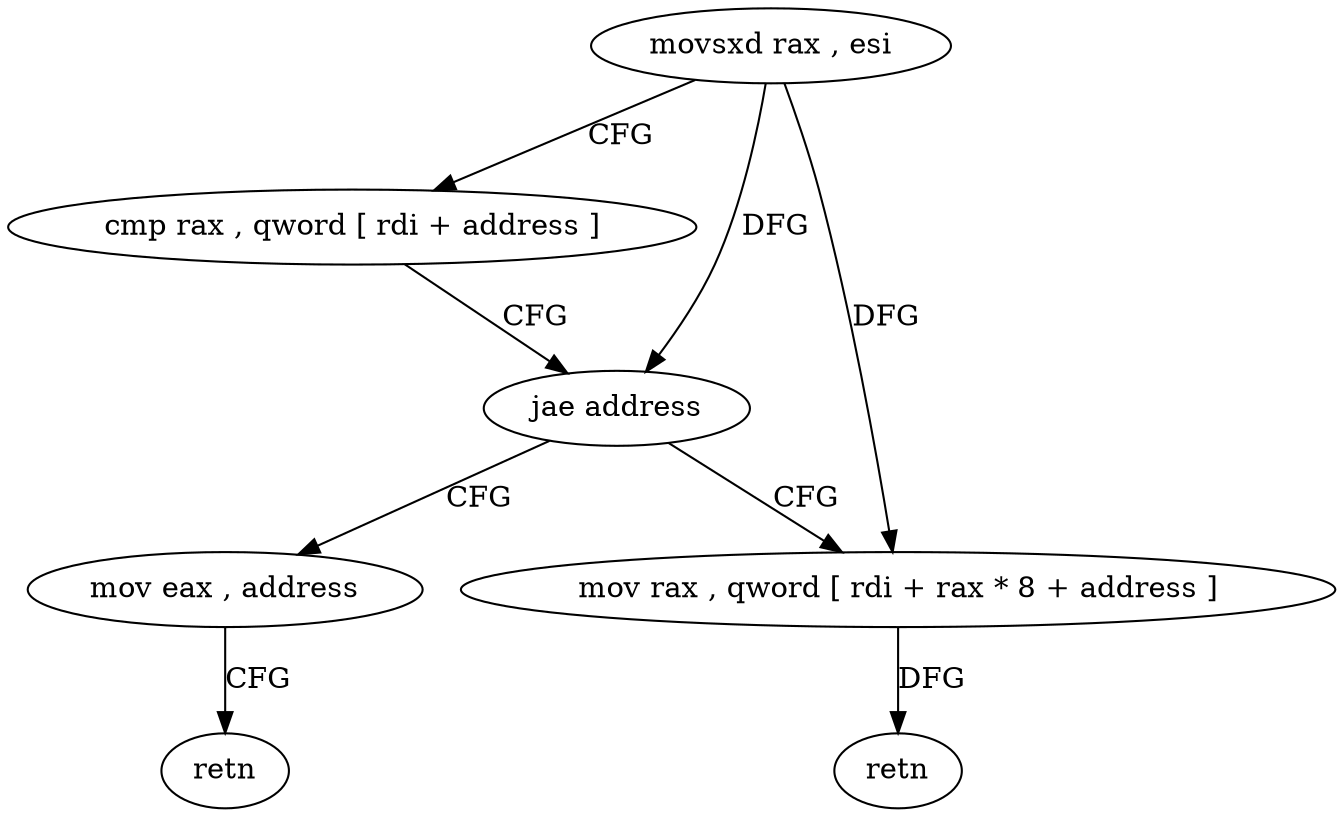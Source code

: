 digraph "func" {
"122297" [label = "movsxd rax , esi" ]
"122300" [label = "cmp rax , qword [ rdi + address ]" ]
"122304" [label = "jae address" ]
"122312" [label = "mov eax , address" ]
"122306" [label = "mov rax , qword [ rdi + rax * 8 + address ]" ]
"122317" [label = "retn" ]
"122311" [label = "retn" ]
"122297" -> "122300" [ label = "CFG" ]
"122297" -> "122304" [ label = "DFG" ]
"122297" -> "122306" [ label = "DFG" ]
"122300" -> "122304" [ label = "CFG" ]
"122304" -> "122312" [ label = "CFG" ]
"122304" -> "122306" [ label = "CFG" ]
"122312" -> "122317" [ label = "CFG" ]
"122306" -> "122311" [ label = "DFG" ]
}
